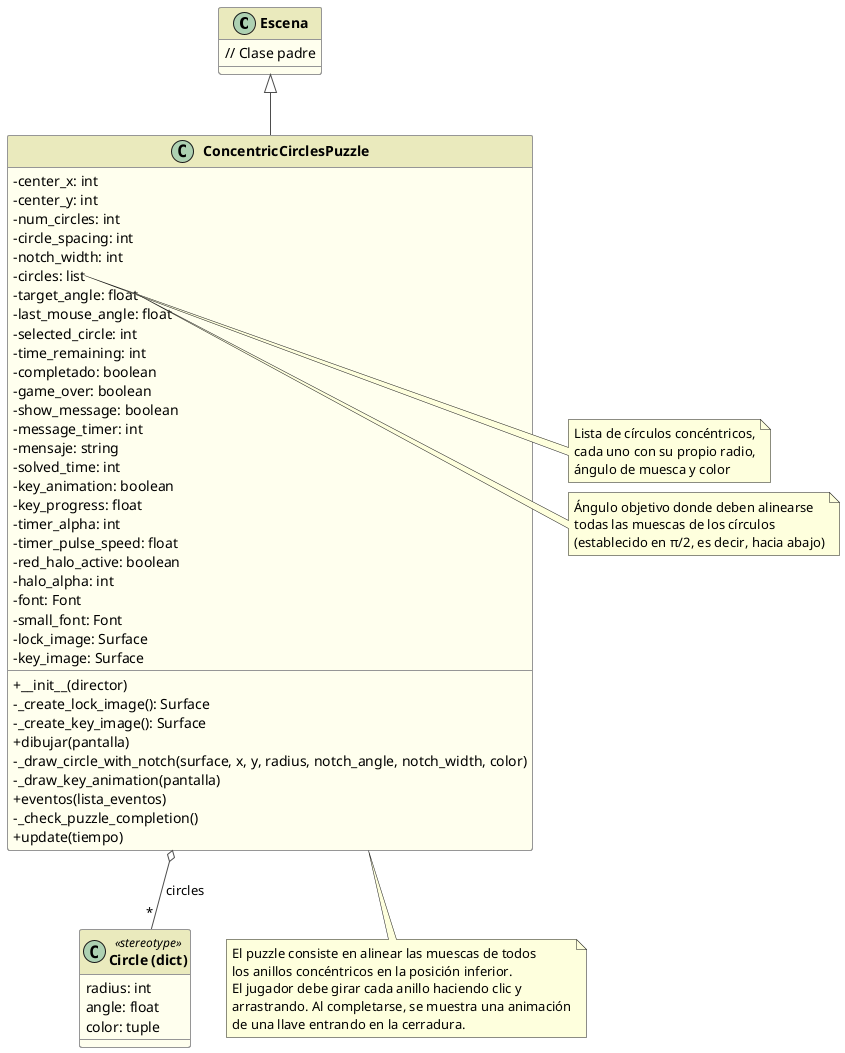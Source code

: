 @startuml ConcentricCirclesPuzzle

skinparam classAttributeIconSize 0
skinparam classFontStyle bold
skinparam classBackgroundColor #FFFFEE
skinparam classBorderColor #969696
skinparam arrowColor #4D4D4D
skinparam shadowing false
skinparam stereotypeCBackgroundColor #CCE6FF

skinparam class {
  FontColor #000000
  HeaderBackgroundColor #EAEABD
  BorderThickness 1
}

class Escena {
  // Clase padre
}

class ConcentricCirclesPuzzle {
  -center_x: int
  -center_y: int
  -num_circles: int
  -circle_spacing: int
  -notch_width: int
  -circles: list
  -target_angle: float
  -last_mouse_angle: float
  -selected_circle: int
  -time_remaining: int
  -completado: boolean
  -game_over: boolean
  -show_message: boolean
  -message_timer: int
  -mensaje: string
  -solved_time: int
  -key_animation: boolean
  -key_progress: float
  -timer_alpha: int
  -timer_pulse_speed: float
  -red_halo_active: boolean
  -halo_alpha: int
  -font: Font
  -small_font: Font
  -lock_image: Surface
  -key_image: Surface
  +__init__(director)
  -_create_lock_image(): Surface
  -_create_key_image(): Surface
  +dibujar(pantalla)
  -_draw_circle_with_notch(surface, x, y, radius, notch_angle, notch_width, color)
  -_draw_key_animation(pantalla)
  +eventos(lista_eventos)
  -_check_puzzle_completion()
  +update(tiempo)
}

' Estructura de círculo
class "Circle (dict)" as Circle <<stereotype>> {
  radius: int
  angle: float
  color: tuple
}

' Relaciones
Escena <|-- ConcentricCirclesPuzzle
ConcentricCirclesPuzzle o-- "*" Circle : circles

note right of ConcentricCirclesPuzzle::circles
  Lista de círculos concéntricos,
  cada uno con su propio radio,
  ángulo de muesca y color
end note

note right of ConcentricCirclesPuzzle::target_angle
  Ángulo objetivo donde deben alinearse
  todas las muescas de los círculos
  (establecido en π/2, es decir, hacia abajo)
end note

note bottom of ConcentricCirclesPuzzle
  El puzzle consiste en alinear las muescas de todos
  los anillos concéntricos en la posición inferior.
  El jugador debe girar cada anillo haciendo clic y
  arrastrando. Al completarse, se muestra una animación
  de una llave entrando en la cerradura.
end note

@enduml